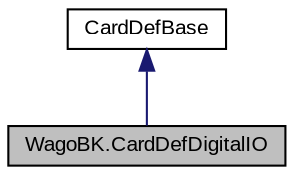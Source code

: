 digraph "WagoBK.CardDefDigitalIO"
{
  edge [fontname="Arial",fontsize="10",labelfontname="Arial",labelfontsize="10"];
  node [fontname="Arial",fontsize="10",shape=record];
  Node1 [label="WagoBK.CardDefDigitalIO",height=0.2,width=0.4,color="black", fillcolor="grey75", style="filled" fontcolor="black"];
  Node2 -> Node1 [dir="back",color="midnightblue",fontsize="10",style="solid",fontname="Arial"];
  Node2 [label="CardDefBase",height=0.2,width=0.4,color="black", fillcolor="white", style="filled",URL="$class_wago_b_k_1_1_card_def_base.html"];
}

